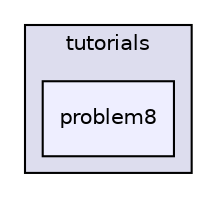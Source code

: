digraph "C:/Users/Ayo/Desktop/jenes 2.0/src/jenes/tutorials/problem8" {
  compound=true
  node [ fontsize="10", fontname="Helvetica"];
  edge [ labelfontsize="10", labelfontname="Helvetica"];
  subgraph clusterdir_98c53756bcb1ac0f94696f1827dc85d3 {
    graph [ bgcolor="#ddddee", pencolor="black", label="tutorials" fontname="Helvetica", fontsize="10", URL="dir_98c53756bcb1ac0f94696f1827dc85d3.html"]
  dir_4eb68f43d19ee21d844fcef8247346db [shape=box, label="problem8", style="filled", fillcolor="#eeeeff", pencolor="black", URL="dir_4eb68f43d19ee21d844fcef8247346db.html"];
  }
}
